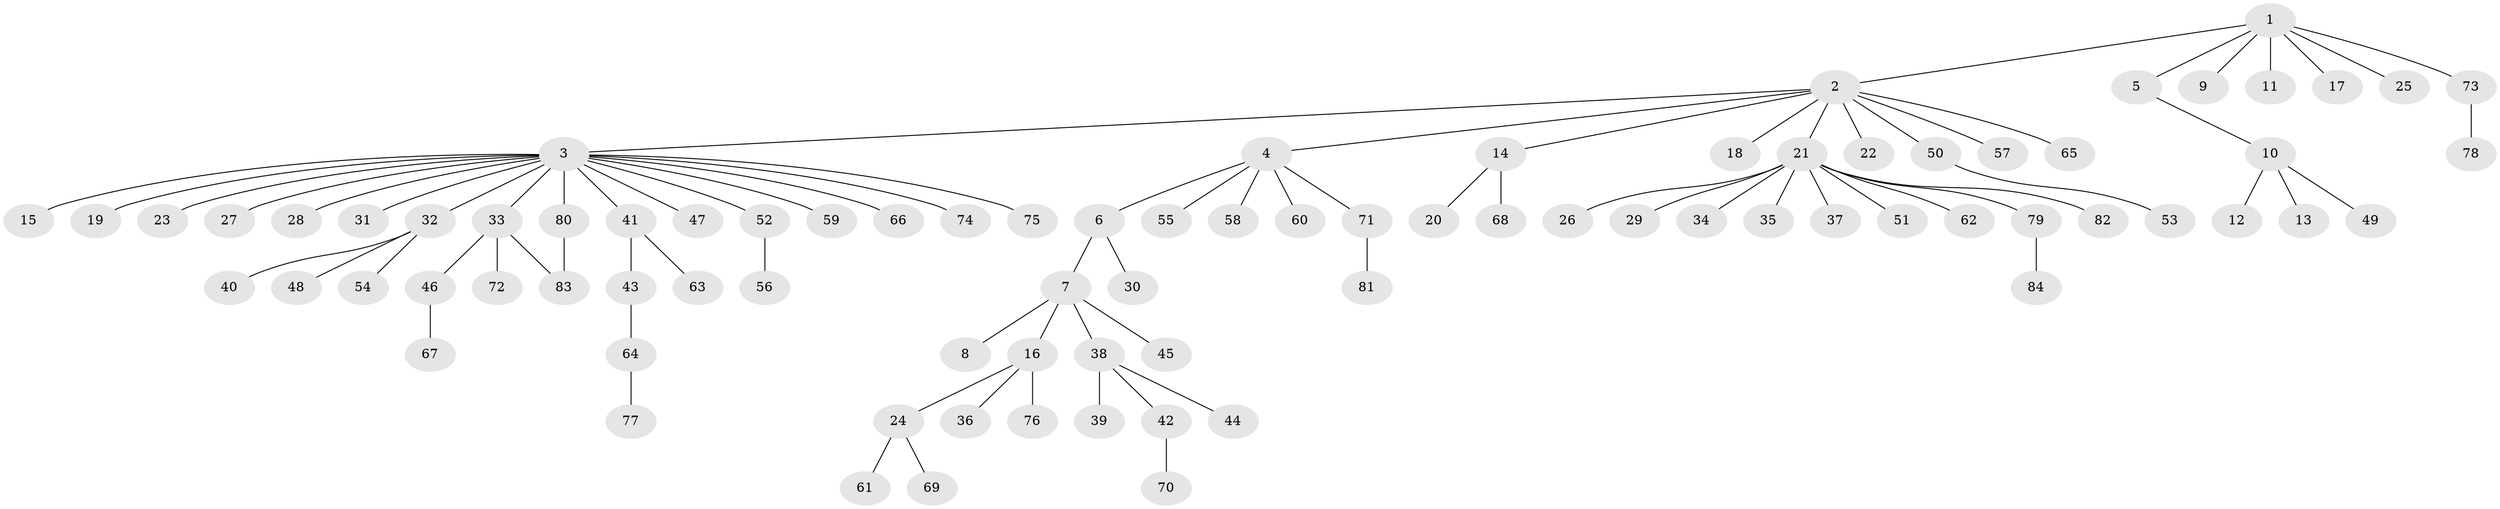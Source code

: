 // coarse degree distribution, {6: 0.016129032258064516, 9: 0.03225806451612903, 16: 0.016129032258064516, 5: 0.016129032258064516, 2: 0.0967741935483871, 4: 0.03225806451612903, 1: 0.7096774193548387, 3: 0.08064516129032258}
// Generated by graph-tools (version 1.1) at 2025/23/03/03/25 07:23:48]
// undirected, 84 vertices, 84 edges
graph export_dot {
graph [start="1"]
  node [color=gray90,style=filled];
  1;
  2;
  3;
  4;
  5;
  6;
  7;
  8;
  9;
  10;
  11;
  12;
  13;
  14;
  15;
  16;
  17;
  18;
  19;
  20;
  21;
  22;
  23;
  24;
  25;
  26;
  27;
  28;
  29;
  30;
  31;
  32;
  33;
  34;
  35;
  36;
  37;
  38;
  39;
  40;
  41;
  42;
  43;
  44;
  45;
  46;
  47;
  48;
  49;
  50;
  51;
  52;
  53;
  54;
  55;
  56;
  57;
  58;
  59;
  60;
  61;
  62;
  63;
  64;
  65;
  66;
  67;
  68;
  69;
  70;
  71;
  72;
  73;
  74;
  75;
  76;
  77;
  78;
  79;
  80;
  81;
  82;
  83;
  84;
  1 -- 2;
  1 -- 5;
  1 -- 9;
  1 -- 11;
  1 -- 17;
  1 -- 25;
  1 -- 73;
  2 -- 3;
  2 -- 4;
  2 -- 14;
  2 -- 18;
  2 -- 21;
  2 -- 22;
  2 -- 50;
  2 -- 57;
  2 -- 65;
  3 -- 15;
  3 -- 19;
  3 -- 23;
  3 -- 27;
  3 -- 28;
  3 -- 31;
  3 -- 32;
  3 -- 33;
  3 -- 41;
  3 -- 47;
  3 -- 52;
  3 -- 59;
  3 -- 66;
  3 -- 74;
  3 -- 75;
  3 -- 80;
  4 -- 6;
  4 -- 55;
  4 -- 58;
  4 -- 60;
  4 -- 71;
  5 -- 10;
  6 -- 7;
  6 -- 30;
  7 -- 8;
  7 -- 16;
  7 -- 38;
  7 -- 45;
  10 -- 12;
  10 -- 13;
  10 -- 49;
  14 -- 20;
  14 -- 68;
  16 -- 24;
  16 -- 36;
  16 -- 76;
  21 -- 26;
  21 -- 29;
  21 -- 34;
  21 -- 35;
  21 -- 37;
  21 -- 51;
  21 -- 62;
  21 -- 79;
  21 -- 82;
  24 -- 61;
  24 -- 69;
  32 -- 40;
  32 -- 48;
  32 -- 54;
  33 -- 46;
  33 -- 72;
  33 -- 83;
  38 -- 39;
  38 -- 42;
  38 -- 44;
  41 -- 43;
  41 -- 63;
  42 -- 70;
  43 -- 64;
  46 -- 67;
  50 -- 53;
  52 -- 56;
  64 -- 77;
  71 -- 81;
  73 -- 78;
  79 -- 84;
  80 -- 83;
}

